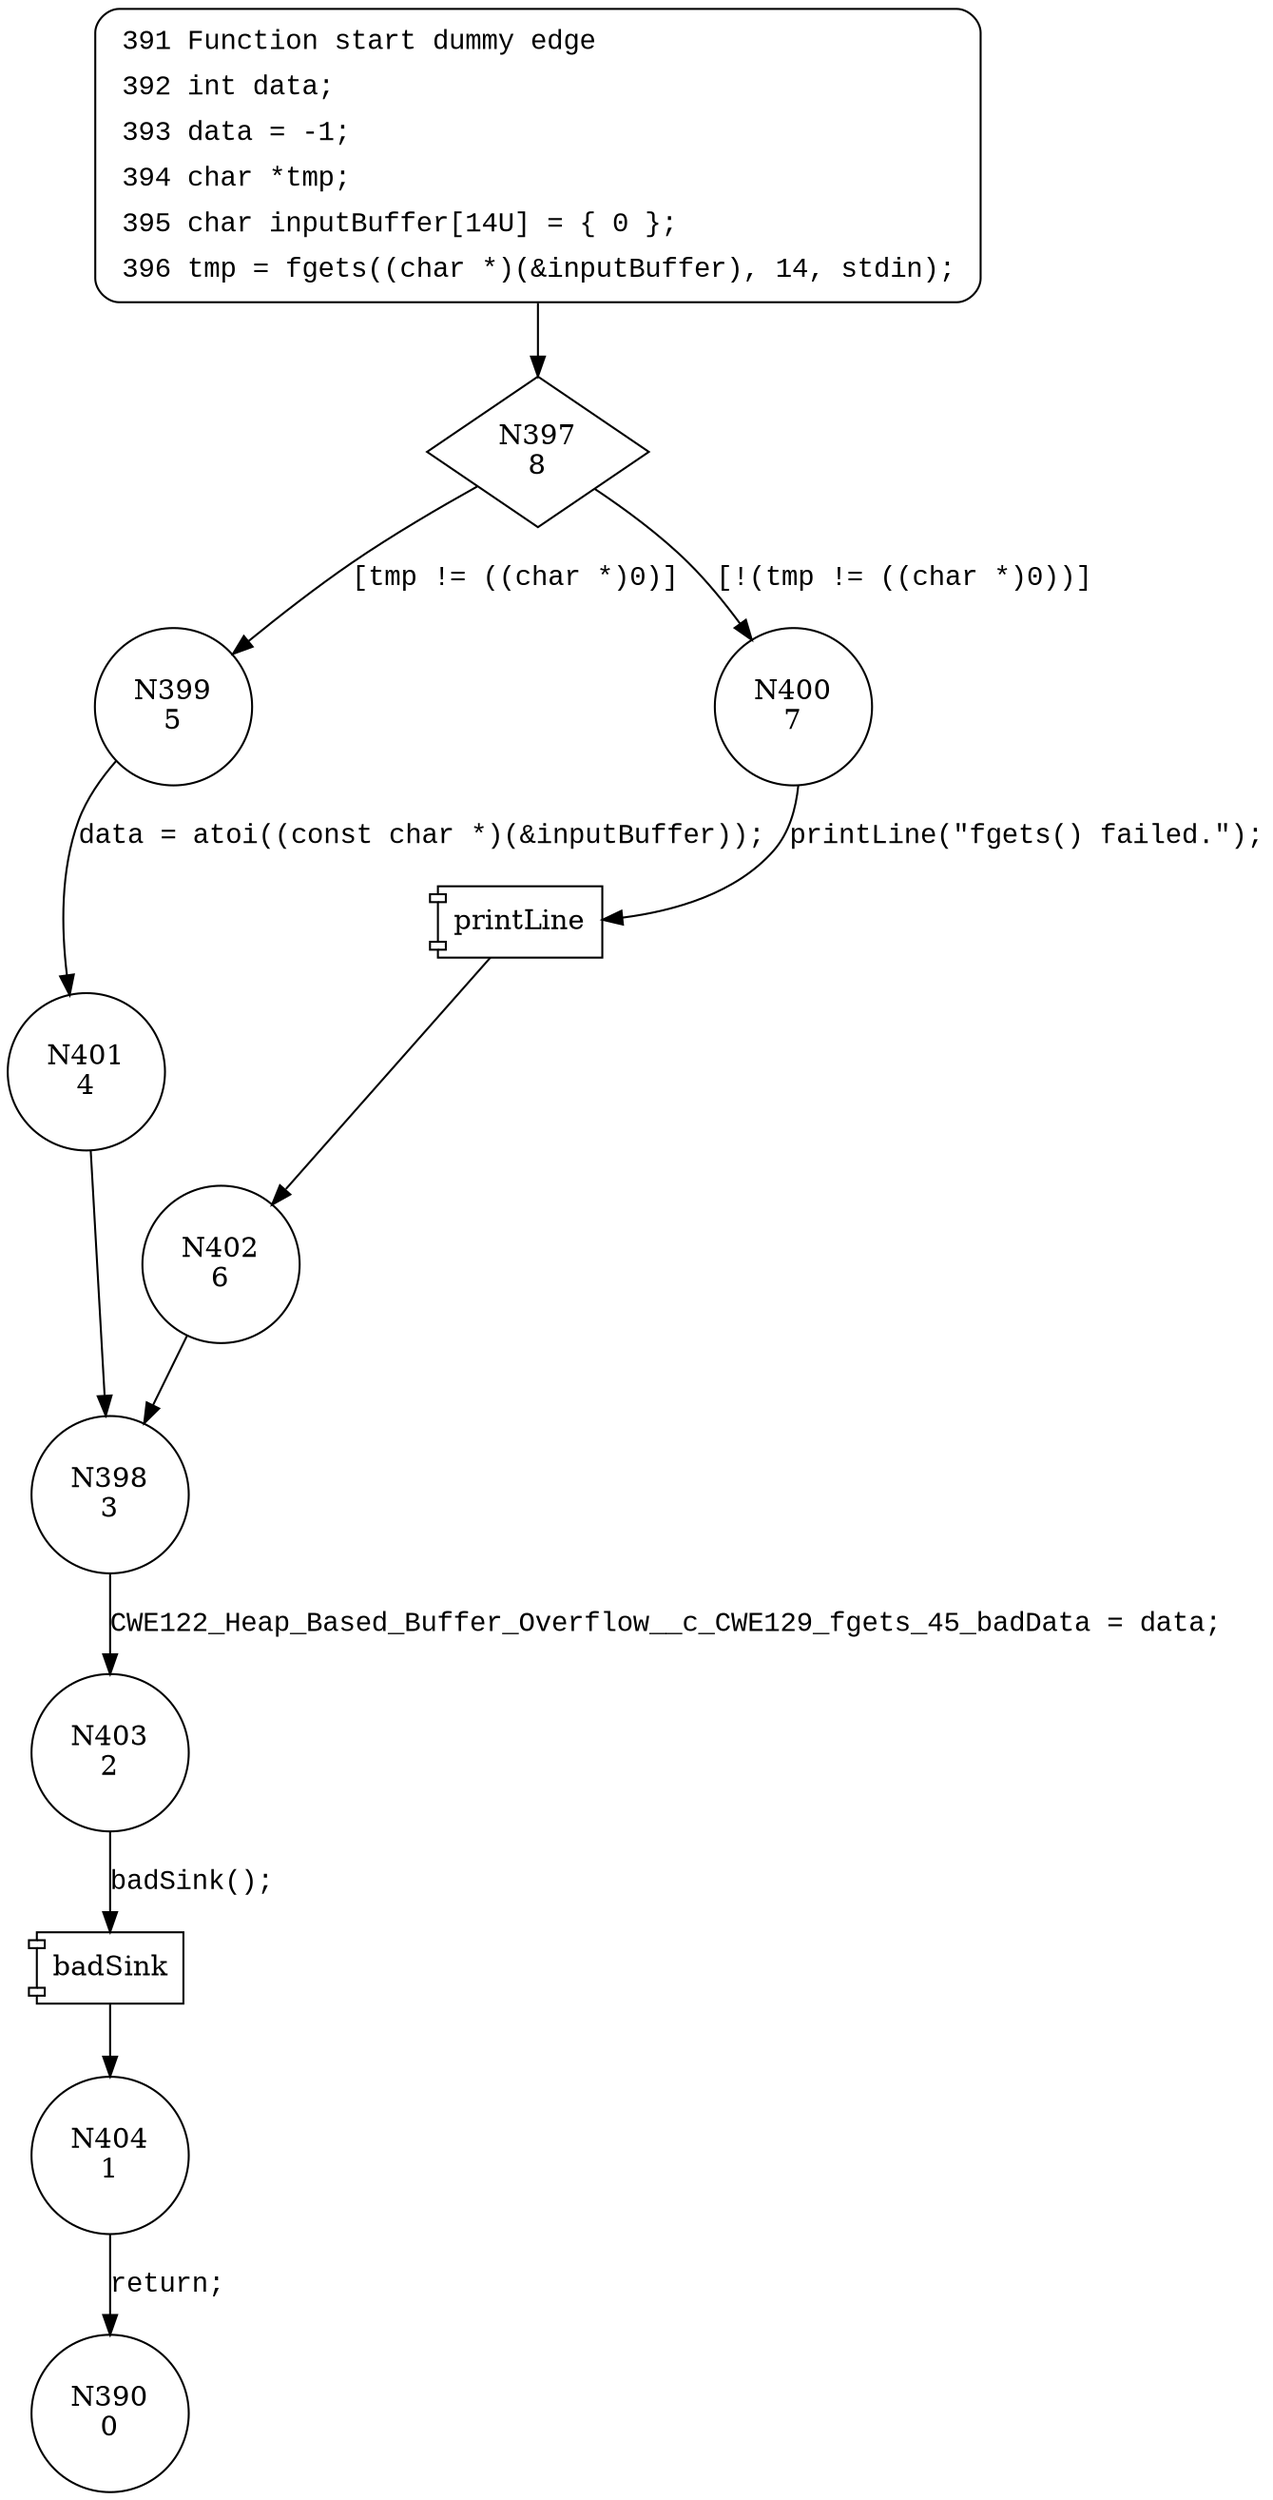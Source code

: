 digraph CWE122_Heap_Based_Buffer_Overflow__c_CWE129_fgets_45_bad {
397 [shape="diamond" label="N397\n8"]
399 [shape="circle" label="N399\n5"]
400 [shape="circle" label="N400\n7"]
402 [shape="circle" label="N402\n6"]
398 [shape="circle" label="N398\n3"]
403 [shape="circle" label="N403\n2"]
404 [shape="circle" label="N404\n1"]
401 [shape="circle" label="N401\n4"]
390 [shape="circle" label="N390\n0"]
391 [style="filled,bold" penwidth="1" fillcolor="white" fontname="Courier New" shape="Mrecord" label=<<table border="0" cellborder="0" cellpadding="3" bgcolor="white"><tr><td align="right">391</td><td align="left">Function start dummy edge</td></tr><tr><td align="right">392</td><td align="left">int data;</td></tr><tr><td align="right">393</td><td align="left">data = -1;</td></tr><tr><td align="right">394</td><td align="left">char *tmp;</td></tr><tr><td align="right">395</td><td align="left">char inputBuffer[14U] = &#123; 0 &#125;;</td></tr><tr><td align="right">396</td><td align="left">tmp = fgets((char *)(&amp;inputBuffer), 14, stdin);</td></tr></table>>]
391 -> 397[label=""]
397 -> 399 [label="[tmp != ((char *)0)]" fontname="Courier New"]
397 -> 400 [label="[!(tmp != ((char *)0))]" fontname="Courier New"]
100024 [shape="component" label="printLine"]
400 -> 100024 [label="printLine(\"fgets() failed.\");" fontname="Courier New"]
100024 -> 402 [label="" fontname="Courier New"]
398 -> 403 [label="CWE122_Heap_Based_Buffer_Overflow__c_CWE129_fgets_45_badData = data;" fontname="Courier New"]
100025 [shape="component" label="badSink"]
403 -> 100025 [label="badSink();" fontname="Courier New"]
100025 -> 404 [label="" fontname="Courier New"]
399 -> 401 [label="data = atoi((const char *)(&inputBuffer));" fontname="Courier New"]
402 -> 398 [label="" fontname="Courier New"]
404 -> 390 [label="return;" fontname="Courier New"]
401 -> 398 [label="" fontname="Courier New"]
}
